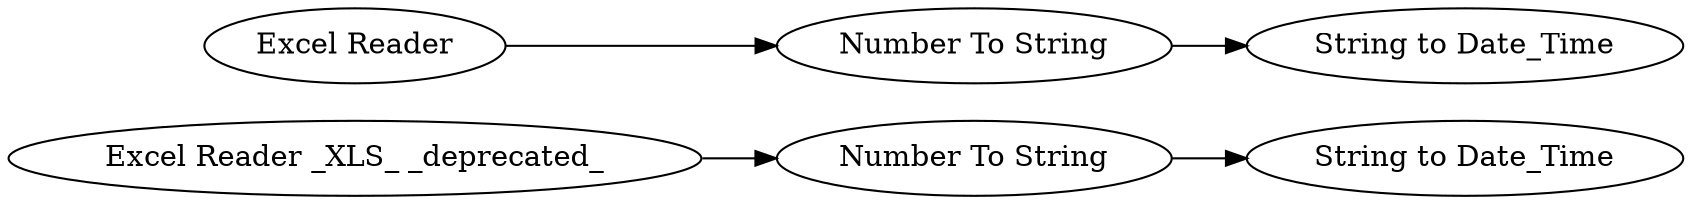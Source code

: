 digraph {
	6 [label="Excel Reader _XLS_ _deprecated_"]
	7 [label="Number To String"]
	8 [label="String to Date_Time"]
	77 [label="Excel Reader"]
	78 [label="Number To String"]
	79 [label="String to Date_Time"]
	6 -> 7
	7 -> 8
	77 -> 78
	78 -> 79
	rankdir=LR
}

